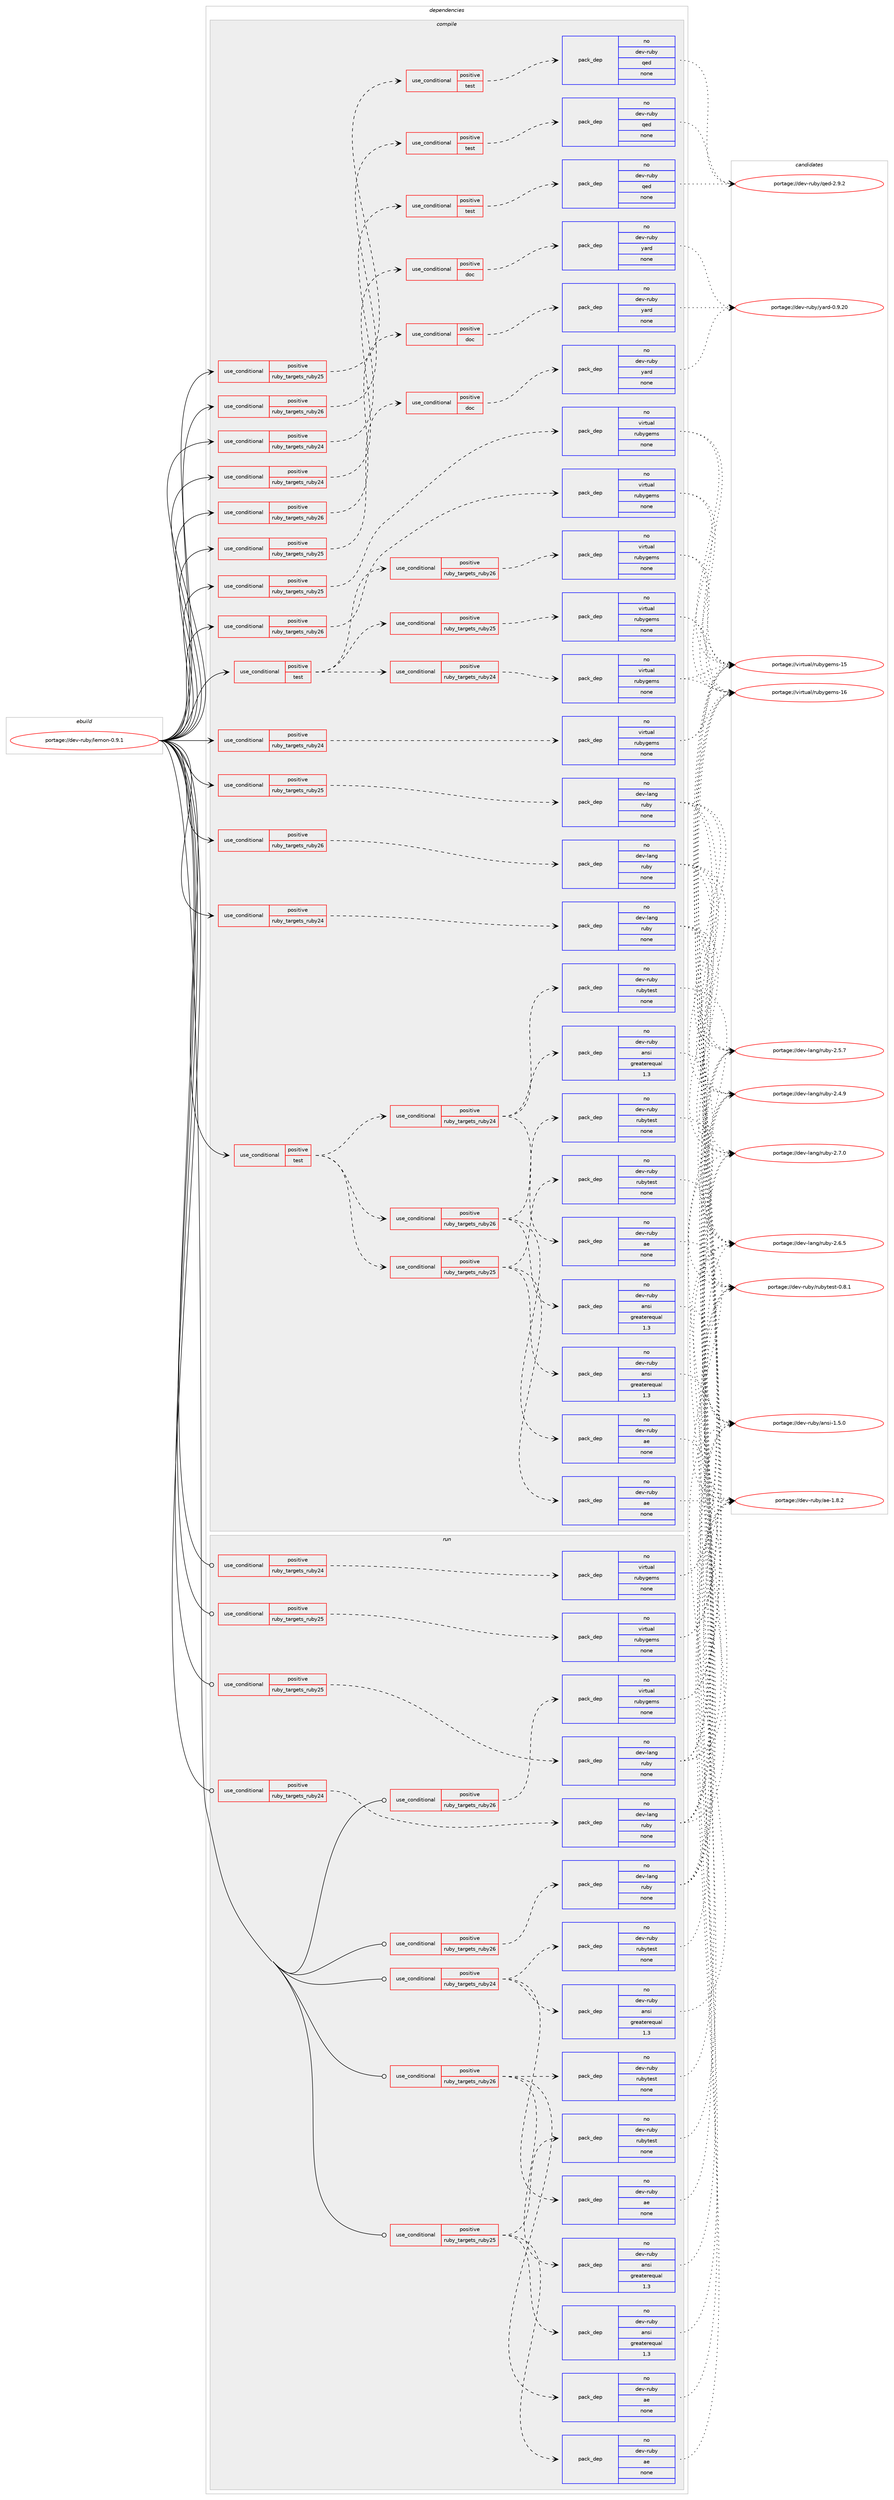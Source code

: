 digraph prolog {

# *************
# Graph options
# *************

newrank=true;
concentrate=true;
compound=true;
graph [rankdir=LR,fontname=Helvetica,fontsize=10,ranksep=1.5];#, ranksep=2.5, nodesep=0.2];
edge  [arrowhead=vee];
node  [fontname=Helvetica,fontsize=10];

# **********
# The ebuild
# **********

subgraph cluster_leftcol {
color=gray;
rank=same;
label=<<i>ebuild</i>>;
id [label="portage://dev-ruby/lemon-0.9.1", color=red, width=4, href="../dev-ruby/lemon-0.9.1.svg"];
}

# ****************
# The dependencies
# ****************

subgraph cluster_midcol {
color=gray;
label=<<i>dependencies</i>>;
subgraph cluster_compile {
fillcolor="#eeeeee";
style=filled;
label=<<i>compile</i>>;
subgraph cond83837 {
dependency349237 [label=<<TABLE BORDER="0" CELLBORDER="1" CELLSPACING="0" CELLPADDING="4"><TR><TD ROWSPAN="3" CELLPADDING="10">use_conditional</TD></TR><TR><TD>positive</TD></TR><TR><TD>ruby_targets_ruby24</TD></TR></TABLE>>, shape=none, color=red];
subgraph cond83838 {
dependency349238 [label=<<TABLE BORDER="0" CELLBORDER="1" CELLSPACING="0" CELLPADDING="4"><TR><TD ROWSPAN="3" CELLPADDING="10">use_conditional</TD></TR><TR><TD>positive</TD></TR><TR><TD>doc</TD></TR></TABLE>>, shape=none, color=red];
subgraph pack260605 {
dependency349239 [label=<<TABLE BORDER="0" CELLBORDER="1" CELLSPACING="0" CELLPADDING="4" WIDTH="220"><TR><TD ROWSPAN="6" CELLPADDING="30">pack_dep</TD></TR><TR><TD WIDTH="110">no</TD></TR><TR><TD>dev-ruby</TD></TR><TR><TD>yard</TD></TR><TR><TD>none</TD></TR><TR><TD></TD></TR></TABLE>>, shape=none, color=blue];
}
dependency349238:e -> dependency349239:w [weight=20,style="dashed",arrowhead="vee"];
}
dependency349237:e -> dependency349238:w [weight=20,style="dashed",arrowhead="vee"];
}
id:e -> dependency349237:w [weight=20,style="solid",arrowhead="vee"];
subgraph cond83839 {
dependency349240 [label=<<TABLE BORDER="0" CELLBORDER="1" CELLSPACING="0" CELLPADDING="4"><TR><TD ROWSPAN="3" CELLPADDING="10">use_conditional</TD></TR><TR><TD>positive</TD></TR><TR><TD>ruby_targets_ruby24</TD></TR></TABLE>>, shape=none, color=red];
subgraph cond83840 {
dependency349241 [label=<<TABLE BORDER="0" CELLBORDER="1" CELLSPACING="0" CELLPADDING="4"><TR><TD ROWSPAN="3" CELLPADDING="10">use_conditional</TD></TR><TR><TD>positive</TD></TR><TR><TD>test</TD></TR></TABLE>>, shape=none, color=red];
subgraph pack260606 {
dependency349242 [label=<<TABLE BORDER="0" CELLBORDER="1" CELLSPACING="0" CELLPADDING="4" WIDTH="220"><TR><TD ROWSPAN="6" CELLPADDING="30">pack_dep</TD></TR><TR><TD WIDTH="110">no</TD></TR><TR><TD>dev-ruby</TD></TR><TR><TD>qed</TD></TR><TR><TD>none</TD></TR><TR><TD></TD></TR></TABLE>>, shape=none, color=blue];
}
dependency349241:e -> dependency349242:w [weight=20,style="dashed",arrowhead="vee"];
}
dependency349240:e -> dependency349241:w [weight=20,style="dashed",arrowhead="vee"];
}
id:e -> dependency349240:w [weight=20,style="solid",arrowhead="vee"];
subgraph cond83841 {
dependency349243 [label=<<TABLE BORDER="0" CELLBORDER="1" CELLSPACING="0" CELLPADDING="4"><TR><TD ROWSPAN="3" CELLPADDING="10">use_conditional</TD></TR><TR><TD>positive</TD></TR><TR><TD>ruby_targets_ruby24</TD></TR></TABLE>>, shape=none, color=red];
subgraph pack260607 {
dependency349244 [label=<<TABLE BORDER="0" CELLBORDER="1" CELLSPACING="0" CELLPADDING="4" WIDTH="220"><TR><TD ROWSPAN="6" CELLPADDING="30">pack_dep</TD></TR><TR><TD WIDTH="110">no</TD></TR><TR><TD>dev-lang</TD></TR><TR><TD>ruby</TD></TR><TR><TD>none</TD></TR><TR><TD></TD></TR></TABLE>>, shape=none, color=blue];
}
dependency349243:e -> dependency349244:w [weight=20,style="dashed",arrowhead="vee"];
}
id:e -> dependency349243:w [weight=20,style="solid",arrowhead="vee"];
subgraph cond83842 {
dependency349245 [label=<<TABLE BORDER="0" CELLBORDER="1" CELLSPACING="0" CELLPADDING="4"><TR><TD ROWSPAN="3" CELLPADDING="10">use_conditional</TD></TR><TR><TD>positive</TD></TR><TR><TD>ruby_targets_ruby24</TD></TR></TABLE>>, shape=none, color=red];
subgraph pack260608 {
dependency349246 [label=<<TABLE BORDER="0" CELLBORDER="1" CELLSPACING="0" CELLPADDING="4" WIDTH="220"><TR><TD ROWSPAN="6" CELLPADDING="30">pack_dep</TD></TR><TR><TD WIDTH="110">no</TD></TR><TR><TD>virtual</TD></TR><TR><TD>rubygems</TD></TR><TR><TD>none</TD></TR><TR><TD></TD></TR></TABLE>>, shape=none, color=blue];
}
dependency349245:e -> dependency349246:w [weight=20,style="dashed",arrowhead="vee"];
}
id:e -> dependency349245:w [weight=20,style="solid",arrowhead="vee"];
subgraph cond83843 {
dependency349247 [label=<<TABLE BORDER="0" CELLBORDER="1" CELLSPACING="0" CELLPADDING="4"><TR><TD ROWSPAN="3" CELLPADDING="10">use_conditional</TD></TR><TR><TD>positive</TD></TR><TR><TD>ruby_targets_ruby25</TD></TR></TABLE>>, shape=none, color=red];
subgraph cond83844 {
dependency349248 [label=<<TABLE BORDER="0" CELLBORDER="1" CELLSPACING="0" CELLPADDING="4"><TR><TD ROWSPAN="3" CELLPADDING="10">use_conditional</TD></TR><TR><TD>positive</TD></TR><TR><TD>doc</TD></TR></TABLE>>, shape=none, color=red];
subgraph pack260609 {
dependency349249 [label=<<TABLE BORDER="0" CELLBORDER="1" CELLSPACING="0" CELLPADDING="4" WIDTH="220"><TR><TD ROWSPAN="6" CELLPADDING="30">pack_dep</TD></TR><TR><TD WIDTH="110">no</TD></TR><TR><TD>dev-ruby</TD></TR><TR><TD>yard</TD></TR><TR><TD>none</TD></TR><TR><TD></TD></TR></TABLE>>, shape=none, color=blue];
}
dependency349248:e -> dependency349249:w [weight=20,style="dashed",arrowhead="vee"];
}
dependency349247:e -> dependency349248:w [weight=20,style="dashed",arrowhead="vee"];
}
id:e -> dependency349247:w [weight=20,style="solid",arrowhead="vee"];
subgraph cond83845 {
dependency349250 [label=<<TABLE BORDER="0" CELLBORDER="1" CELLSPACING="0" CELLPADDING="4"><TR><TD ROWSPAN="3" CELLPADDING="10">use_conditional</TD></TR><TR><TD>positive</TD></TR><TR><TD>ruby_targets_ruby25</TD></TR></TABLE>>, shape=none, color=red];
subgraph cond83846 {
dependency349251 [label=<<TABLE BORDER="0" CELLBORDER="1" CELLSPACING="0" CELLPADDING="4"><TR><TD ROWSPAN="3" CELLPADDING="10">use_conditional</TD></TR><TR><TD>positive</TD></TR><TR><TD>test</TD></TR></TABLE>>, shape=none, color=red];
subgraph pack260610 {
dependency349252 [label=<<TABLE BORDER="0" CELLBORDER="1" CELLSPACING="0" CELLPADDING="4" WIDTH="220"><TR><TD ROWSPAN="6" CELLPADDING="30">pack_dep</TD></TR><TR><TD WIDTH="110">no</TD></TR><TR><TD>dev-ruby</TD></TR><TR><TD>qed</TD></TR><TR><TD>none</TD></TR><TR><TD></TD></TR></TABLE>>, shape=none, color=blue];
}
dependency349251:e -> dependency349252:w [weight=20,style="dashed",arrowhead="vee"];
}
dependency349250:e -> dependency349251:w [weight=20,style="dashed",arrowhead="vee"];
}
id:e -> dependency349250:w [weight=20,style="solid",arrowhead="vee"];
subgraph cond83847 {
dependency349253 [label=<<TABLE BORDER="0" CELLBORDER="1" CELLSPACING="0" CELLPADDING="4"><TR><TD ROWSPAN="3" CELLPADDING="10">use_conditional</TD></TR><TR><TD>positive</TD></TR><TR><TD>ruby_targets_ruby25</TD></TR></TABLE>>, shape=none, color=red];
subgraph pack260611 {
dependency349254 [label=<<TABLE BORDER="0" CELLBORDER="1" CELLSPACING="0" CELLPADDING="4" WIDTH="220"><TR><TD ROWSPAN="6" CELLPADDING="30">pack_dep</TD></TR><TR><TD WIDTH="110">no</TD></TR><TR><TD>dev-lang</TD></TR><TR><TD>ruby</TD></TR><TR><TD>none</TD></TR><TR><TD></TD></TR></TABLE>>, shape=none, color=blue];
}
dependency349253:e -> dependency349254:w [weight=20,style="dashed",arrowhead="vee"];
}
id:e -> dependency349253:w [weight=20,style="solid",arrowhead="vee"];
subgraph cond83848 {
dependency349255 [label=<<TABLE BORDER="0" CELLBORDER="1" CELLSPACING="0" CELLPADDING="4"><TR><TD ROWSPAN="3" CELLPADDING="10">use_conditional</TD></TR><TR><TD>positive</TD></TR><TR><TD>ruby_targets_ruby25</TD></TR></TABLE>>, shape=none, color=red];
subgraph pack260612 {
dependency349256 [label=<<TABLE BORDER="0" CELLBORDER="1" CELLSPACING="0" CELLPADDING="4" WIDTH="220"><TR><TD ROWSPAN="6" CELLPADDING="30">pack_dep</TD></TR><TR><TD WIDTH="110">no</TD></TR><TR><TD>virtual</TD></TR><TR><TD>rubygems</TD></TR><TR><TD>none</TD></TR><TR><TD></TD></TR></TABLE>>, shape=none, color=blue];
}
dependency349255:e -> dependency349256:w [weight=20,style="dashed",arrowhead="vee"];
}
id:e -> dependency349255:w [weight=20,style="solid",arrowhead="vee"];
subgraph cond83849 {
dependency349257 [label=<<TABLE BORDER="0" CELLBORDER="1" CELLSPACING="0" CELLPADDING="4"><TR><TD ROWSPAN="3" CELLPADDING="10">use_conditional</TD></TR><TR><TD>positive</TD></TR><TR><TD>ruby_targets_ruby26</TD></TR></TABLE>>, shape=none, color=red];
subgraph cond83850 {
dependency349258 [label=<<TABLE BORDER="0" CELLBORDER="1" CELLSPACING="0" CELLPADDING="4"><TR><TD ROWSPAN="3" CELLPADDING="10">use_conditional</TD></TR><TR><TD>positive</TD></TR><TR><TD>doc</TD></TR></TABLE>>, shape=none, color=red];
subgraph pack260613 {
dependency349259 [label=<<TABLE BORDER="0" CELLBORDER="1" CELLSPACING="0" CELLPADDING="4" WIDTH="220"><TR><TD ROWSPAN="6" CELLPADDING="30">pack_dep</TD></TR><TR><TD WIDTH="110">no</TD></TR><TR><TD>dev-ruby</TD></TR><TR><TD>yard</TD></TR><TR><TD>none</TD></TR><TR><TD></TD></TR></TABLE>>, shape=none, color=blue];
}
dependency349258:e -> dependency349259:w [weight=20,style="dashed",arrowhead="vee"];
}
dependency349257:e -> dependency349258:w [weight=20,style="dashed",arrowhead="vee"];
}
id:e -> dependency349257:w [weight=20,style="solid",arrowhead="vee"];
subgraph cond83851 {
dependency349260 [label=<<TABLE BORDER="0" CELLBORDER="1" CELLSPACING="0" CELLPADDING="4"><TR><TD ROWSPAN="3" CELLPADDING="10">use_conditional</TD></TR><TR><TD>positive</TD></TR><TR><TD>ruby_targets_ruby26</TD></TR></TABLE>>, shape=none, color=red];
subgraph cond83852 {
dependency349261 [label=<<TABLE BORDER="0" CELLBORDER="1" CELLSPACING="0" CELLPADDING="4"><TR><TD ROWSPAN="3" CELLPADDING="10">use_conditional</TD></TR><TR><TD>positive</TD></TR><TR><TD>test</TD></TR></TABLE>>, shape=none, color=red];
subgraph pack260614 {
dependency349262 [label=<<TABLE BORDER="0" CELLBORDER="1" CELLSPACING="0" CELLPADDING="4" WIDTH="220"><TR><TD ROWSPAN="6" CELLPADDING="30">pack_dep</TD></TR><TR><TD WIDTH="110">no</TD></TR><TR><TD>dev-ruby</TD></TR><TR><TD>qed</TD></TR><TR><TD>none</TD></TR><TR><TD></TD></TR></TABLE>>, shape=none, color=blue];
}
dependency349261:e -> dependency349262:w [weight=20,style="dashed",arrowhead="vee"];
}
dependency349260:e -> dependency349261:w [weight=20,style="dashed",arrowhead="vee"];
}
id:e -> dependency349260:w [weight=20,style="solid",arrowhead="vee"];
subgraph cond83853 {
dependency349263 [label=<<TABLE BORDER="0" CELLBORDER="1" CELLSPACING="0" CELLPADDING="4"><TR><TD ROWSPAN="3" CELLPADDING="10">use_conditional</TD></TR><TR><TD>positive</TD></TR><TR><TD>ruby_targets_ruby26</TD></TR></TABLE>>, shape=none, color=red];
subgraph pack260615 {
dependency349264 [label=<<TABLE BORDER="0" CELLBORDER="1" CELLSPACING="0" CELLPADDING="4" WIDTH="220"><TR><TD ROWSPAN="6" CELLPADDING="30">pack_dep</TD></TR><TR><TD WIDTH="110">no</TD></TR><TR><TD>dev-lang</TD></TR><TR><TD>ruby</TD></TR><TR><TD>none</TD></TR><TR><TD></TD></TR></TABLE>>, shape=none, color=blue];
}
dependency349263:e -> dependency349264:w [weight=20,style="dashed",arrowhead="vee"];
}
id:e -> dependency349263:w [weight=20,style="solid",arrowhead="vee"];
subgraph cond83854 {
dependency349265 [label=<<TABLE BORDER="0" CELLBORDER="1" CELLSPACING="0" CELLPADDING="4"><TR><TD ROWSPAN="3" CELLPADDING="10">use_conditional</TD></TR><TR><TD>positive</TD></TR><TR><TD>ruby_targets_ruby26</TD></TR></TABLE>>, shape=none, color=red];
subgraph pack260616 {
dependency349266 [label=<<TABLE BORDER="0" CELLBORDER="1" CELLSPACING="0" CELLPADDING="4" WIDTH="220"><TR><TD ROWSPAN="6" CELLPADDING="30">pack_dep</TD></TR><TR><TD WIDTH="110">no</TD></TR><TR><TD>virtual</TD></TR><TR><TD>rubygems</TD></TR><TR><TD>none</TD></TR><TR><TD></TD></TR></TABLE>>, shape=none, color=blue];
}
dependency349265:e -> dependency349266:w [weight=20,style="dashed",arrowhead="vee"];
}
id:e -> dependency349265:w [weight=20,style="solid",arrowhead="vee"];
subgraph cond83855 {
dependency349267 [label=<<TABLE BORDER="0" CELLBORDER="1" CELLSPACING="0" CELLPADDING="4"><TR><TD ROWSPAN="3" CELLPADDING="10">use_conditional</TD></TR><TR><TD>positive</TD></TR><TR><TD>test</TD></TR></TABLE>>, shape=none, color=red];
subgraph cond83856 {
dependency349268 [label=<<TABLE BORDER="0" CELLBORDER="1" CELLSPACING="0" CELLPADDING="4"><TR><TD ROWSPAN="3" CELLPADDING="10">use_conditional</TD></TR><TR><TD>positive</TD></TR><TR><TD>ruby_targets_ruby24</TD></TR></TABLE>>, shape=none, color=red];
subgraph pack260617 {
dependency349269 [label=<<TABLE BORDER="0" CELLBORDER="1" CELLSPACING="0" CELLPADDING="4" WIDTH="220"><TR><TD ROWSPAN="6" CELLPADDING="30">pack_dep</TD></TR><TR><TD WIDTH="110">no</TD></TR><TR><TD>dev-ruby</TD></TR><TR><TD>ae</TD></TR><TR><TD>none</TD></TR><TR><TD></TD></TR></TABLE>>, shape=none, color=blue];
}
dependency349268:e -> dependency349269:w [weight=20,style="dashed",arrowhead="vee"];
subgraph pack260618 {
dependency349270 [label=<<TABLE BORDER="0" CELLBORDER="1" CELLSPACING="0" CELLPADDING="4" WIDTH="220"><TR><TD ROWSPAN="6" CELLPADDING="30">pack_dep</TD></TR><TR><TD WIDTH="110">no</TD></TR><TR><TD>dev-ruby</TD></TR><TR><TD>ansi</TD></TR><TR><TD>greaterequal</TD></TR><TR><TD>1.3</TD></TR></TABLE>>, shape=none, color=blue];
}
dependency349268:e -> dependency349270:w [weight=20,style="dashed",arrowhead="vee"];
subgraph pack260619 {
dependency349271 [label=<<TABLE BORDER="0" CELLBORDER="1" CELLSPACING="0" CELLPADDING="4" WIDTH="220"><TR><TD ROWSPAN="6" CELLPADDING="30">pack_dep</TD></TR><TR><TD WIDTH="110">no</TD></TR><TR><TD>dev-ruby</TD></TR><TR><TD>rubytest</TD></TR><TR><TD>none</TD></TR><TR><TD></TD></TR></TABLE>>, shape=none, color=blue];
}
dependency349268:e -> dependency349271:w [weight=20,style="dashed",arrowhead="vee"];
}
dependency349267:e -> dependency349268:w [weight=20,style="dashed",arrowhead="vee"];
subgraph cond83857 {
dependency349272 [label=<<TABLE BORDER="0" CELLBORDER="1" CELLSPACING="0" CELLPADDING="4"><TR><TD ROWSPAN="3" CELLPADDING="10">use_conditional</TD></TR><TR><TD>positive</TD></TR><TR><TD>ruby_targets_ruby25</TD></TR></TABLE>>, shape=none, color=red];
subgraph pack260620 {
dependency349273 [label=<<TABLE BORDER="0" CELLBORDER="1" CELLSPACING="0" CELLPADDING="4" WIDTH="220"><TR><TD ROWSPAN="6" CELLPADDING="30">pack_dep</TD></TR><TR><TD WIDTH="110">no</TD></TR><TR><TD>dev-ruby</TD></TR><TR><TD>ae</TD></TR><TR><TD>none</TD></TR><TR><TD></TD></TR></TABLE>>, shape=none, color=blue];
}
dependency349272:e -> dependency349273:w [weight=20,style="dashed",arrowhead="vee"];
subgraph pack260621 {
dependency349274 [label=<<TABLE BORDER="0" CELLBORDER="1" CELLSPACING="0" CELLPADDING="4" WIDTH="220"><TR><TD ROWSPAN="6" CELLPADDING="30">pack_dep</TD></TR><TR><TD WIDTH="110">no</TD></TR><TR><TD>dev-ruby</TD></TR><TR><TD>ansi</TD></TR><TR><TD>greaterequal</TD></TR><TR><TD>1.3</TD></TR></TABLE>>, shape=none, color=blue];
}
dependency349272:e -> dependency349274:w [weight=20,style="dashed",arrowhead="vee"];
subgraph pack260622 {
dependency349275 [label=<<TABLE BORDER="0" CELLBORDER="1" CELLSPACING="0" CELLPADDING="4" WIDTH="220"><TR><TD ROWSPAN="6" CELLPADDING="30">pack_dep</TD></TR><TR><TD WIDTH="110">no</TD></TR><TR><TD>dev-ruby</TD></TR><TR><TD>rubytest</TD></TR><TR><TD>none</TD></TR><TR><TD></TD></TR></TABLE>>, shape=none, color=blue];
}
dependency349272:e -> dependency349275:w [weight=20,style="dashed",arrowhead="vee"];
}
dependency349267:e -> dependency349272:w [weight=20,style="dashed",arrowhead="vee"];
subgraph cond83858 {
dependency349276 [label=<<TABLE BORDER="0" CELLBORDER="1" CELLSPACING="0" CELLPADDING="4"><TR><TD ROWSPAN="3" CELLPADDING="10">use_conditional</TD></TR><TR><TD>positive</TD></TR><TR><TD>ruby_targets_ruby26</TD></TR></TABLE>>, shape=none, color=red];
subgraph pack260623 {
dependency349277 [label=<<TABLE BORDER="0" CELLBORDER="1" CELLSPACING="0" CELLPADDING="4" WIDTH="220"><TR><TD ROWSPAN="6" CELLPADDING="30">pack_dep</TD></TR><TR><TD WIDTH="110">no</TD></TR><TR><TD>dev-ruby</TD></TR><TR><TD>ae</TD></TR><TR><TD>none</TD></TR><TR><TD></TD></TR></TABLE>>, shape=none, color=blue];
}
dependency349276:e -> dependency349277:w [weight=20,style="dashed",arrowhead="vee"];
subgraph pack260624 {
dependency349278 [label=<<TABLE BORDER="0" CELLBORDER="1" CELLSPACING="0" CELLPADDING="4" WIDTH="220"><TR><TD ROWSPAN="6" CELLPADDING="30">pack_dep</TD></TR><TR><TD WIDTH="110">no</TD></TR><TR><TD>dev-ruby</TD></TR><TR><TD>ansi</TD></TR><TR><TD>greaterequal</TD></TR><TR><TD>1.3</TD></TR></TABLE>>, shape=none, color=blue];
}
dependency349276:e -> dependency349278:w [weight=20,style="dashed",arrowhead="vee"];
subgraph pack260625 {
dependency349279 [label=<<TABLE BORDER="0" CELLBORDER="1" CELLSPACING="0" CELLPADDING="4" WIDTH="220"><TR><TD ROWSPAN="6" CELLPADDING="30">pack_dep</TD></TR><TR><TD WIDTH="110">no</TD></TR><TR><TD>dev-ruby</TD></TR><TR><TD>rubytest</TD></TR><TR><TD>none</TD></TR><TR><TD></TD></TR></TABLE>>, shape=none, color=blue];
}
dependency349276:e -> dependency349279:w [weight=20,style="dashed",arrowhead="vee"];
}
dependency349267:e -> dependency349276:w [weight=20,style="dashed",arrowhead="vee"];
}
id:e -> dependency349267:w [weight=20,style="solid",arrowhead="vee"];
subgraph cond83859 {
dependency349280 [label=<<TABLE BORDER="0" CELLBORDER="1" CELLSPACING="0" CELLPADDING="4"><TR><TD ROWSPAN="3" CELLPADDING="10">use_conditional</TD></TR><TR><TD>positive</TD></TR><TR><TD>test</TD></TR></TABLE>>, shape=none, color=red];
subgraph cond83860 {
dependency349281 [label=<<TABLE BORDER="0" CELLBORDER="1" CELLSPACING="0" CELLPADDING="4"><TR><TD ROWSPAN="3" CELLPADDING="10">use_conditional</TD></TR><TR><TD>positive</TD></TR><TR><TD>ruby_targets_ruby24</TD></TR></TABLE>>, shape=none, color=red];
subgraph pack260626 {
dependency349282 [label=<<TABLE BORDER="0" CELLBORDER="1" CELLSPACING="0" CELLPADDING="4" WIDTH="220"><TR><TD ROWSPAN="6" CELLPADDING="30">pack_dep</TD></TR><TR><TD WIDTH="110">no</TD></TR><TR><TD>virtual</TD></TR><TR><TD>rubygems</TD></TR><TR><TD>none</TD></TR><TR><TD></TD></TR></TABLE>>, shape=none, color=blue];
}
dependency349281:e -> dependency349282:w [weight=20,style="dashed",arrowhead="vee"];
}
dependency349280:e -> dependency349281:w [weight=20,style="dashed",arrowhead="vee"];
subgraph cond83861 {
dependency349283 [label=<<TABLE BORDER="0" CELLBORDER="1" CELLSPACING="0" CELLPADDING="4"><TR><TD ROWSPAN="3" CELLPADDING="10">use_conditional</TD></TR><TR><TD>positive</TD></TR><TR><TD>ruby_targets_ruby25</TD></TR></TABLE>>, shape=none, color=red];
subgraph pack260627 {
dependency349284 [label=<<TABLE BORDER="0" CELLBORDER="1" CELLSPACING="0" CELLPADDING="4" WIDTH="220"><TR><TD ROWSPAN="6" CELLPADDING="30">pack_dep</TD></TR><TR><TD WIDTH="110">no</TD></TR><TR><TD>virtual</TD></TR><TR><TD>rubygems</TD></TR><TR><TD>none</TD></TR><TR><TD></TD></TR></TABLE>>, shape=none, color=blue];
}
dependency349283:e -> dependency349284:w [weight=20,style="dashed",arrowhead="vee"];
}
dependency349280:e -> dependency349283:w [weight=20,style="dashed",arrowhead="vee"];
subgraph cond83862 {
dependency349285 [label=<<TABLE BORDER="0" CELLBORDER="1" CELLSPACING="0" CELLPADDING="4"><TR><TD ROWSPAN="3" CELLPADDING="10">use_conditional</TD></TR><TR><TD>positive</TD></TR><TR><TD>ruby_targets_ruby26</TD></TR></TABLE>>, shape=none, color=red];
subgraph pack260628 {
dependency349286 [label=<<TABLE BORDER="0" CELLBORDER="1" CELLSPACING="0" CELLPADDING="4" WIDTH="220"><TR><TD ROWSPAN="6" CELLPADDING="30">pack_dep</TD></TR><TR><TD WIDTH="110">no</TD></TR><TR><TD>virtual</TD></TR><TR><TD>rubygems</TD></TR><TR><TD>none</TD></TR><TR><TD></TD></TR></TABLE>>, shape=none, color=blue];
}
dependency349285:e -> dependency349286:w [weight=20,style="dashed",arrowhead="vee"];
}
dependency349280:e -> dependency349285:w [weight=20,style="dashed",arrowhead="vee"];
}
id:e -> dependency349280:w [weight=20,style="solid",arrowhead="vee"];
}
subgraph cluster_compileandrun {
fillcolor="#eeeeee";
style=filled;
label=<<i>compile and run</i>>;
}
subgraph cluster_run {
fillcolor="#eeeeee";
style=filled;
label=<<i>run</i>>;
subgraph cond83863 {
dependency349287 [label=<<TABLE BORDER="0" CELLBORDER="1" CELLSPACING="0" CELLPADDING="4"><TR><TD ROWSPAN="3" CELLPADDING="10">use_conditional</TD></TR><TR><TD>positive</TD></TR><TR><TD>ruby_targets_ruby24</TD></TR></TABLE>>, shape=none, color=red];
subgraph pack260629 {
dependency349288 [label=<<TABLE BORDER="0" CELLBORDER="1" CELLSPACING="0" CELLPADDING="4" WIDTH="220"><TR><TD ROWSPAN="6" CELLPADDING="30">pack_dep</TD></TR><TR><TD WIDTH="110">no</TD></TR><TR><TD>dev-lang</TD></TR><TR><TD>ruby</TD></TR><TR><TD>none</TD></TR><TR><TD></TD></TR></TABLE>>, shape=none, color=blue];
}
dependency349287:e -> dependency349288:w [weight=20,style="dashed",arrowhead="vee"];
}
id:e -> dependency349287:w [weight=20,style="solid",arrowhead="odot"];
subgraph cond83864 {
dependency349289 [label=<<TABLE BORDER="0" CELLBORDER="1" CELLSPACING="0" CELLPADDING="4"><TR><TD ROWSPAN="3" CELLPADDING="10">use_conditional</TD></TR><TR><TD>positive</TD></TR><TR><TD>ruby_targets_ruby24</TD></TR></TABLE>>, shape=none, color=red];
subgraph pack260630 {
dependency349290 [label=<<TABLE BORDER="0" CELLBORDER="1" CELLSPACING="0" CELLPADDING="4" WIDTH="220"><TR><TD ROWSPAN="6" CELLPADDING="30">pack_dep</TD></TR><TR><TD WIDTH="110">no</TD></TR><TR><TD>dev-ruby</TD></TR><TR><TD>ae</TD></TR><TR><TD>none</TD></TR><TR><TD></TD></TR></TABLE>>, shape=none, color=blue];
}
dependency349289:e -> dependency349290:w [weight=20,style="dashed",arrowhead="vee"];
subgraph pack260631 {
dependency349291 [label=<<TABLE BORDER="0" CELLBORDER="1" CELLSPACING="0" CELLPADDING="4" WIDTH="220"><TR><TD ROWSPAN="6" CELLPADDING="30">pack_dep</TD></TR><TR><TD WIDTH="110">no</TD></TR><TR><TD>dev-ruby</TD></TR><TR><TD>ansi</TD></TR><TR><TD>greaterequal</TD></TR><TR><TD>1.3</TD></TR></TABLE>>, shape=none, color=blue];
}
dependency349289:e -> dependency349291:w [weight=20,style="dashed",arrowhead="vee"];
subgraph pack260632 {
dependency349292 [label=<<TABLE BORDER="0" CELLBORDER="1" CELLSPACING="0" CELLPADDING="4" WIDTH="220"><TR><TD ROWSPAN="6" CELLPADDING="30">pack_dep</TD></TR><TR><TD WIDTH="110">no</TD></TR><TR><TD>dev-ruby</TD></TR><TR><TD>rubytest</TD></TR><TR><TD>none</TD></TR><TR><TD></TD></TR></TABLE>>, shape=none, color=blue];
}
dependency349289:e -> dependency349292:w [weight=20,style="dashed",arrowhead="vee"];
}
id:e -> dependency349289:w [weight=20,style="solid",arrowhead="odot"];
subgraph cond83865 {
dependency349293 [label=<<TABLE BORDER="0" CELLBORDER="1" CELLSPACING="0" CELLPADDING="4"><TR><TD ROWSPAN="3" CELLPADDING="10">use_conditional</TD></TR><TR><TD>positive</TD></TR><TR><TD>ruby_targets_ruby24</TD></TR></TABLE>>, shape=none, color=red];
subgraph pack260633 {
dependency349294 [label=<<TABLE BORDER="0" CELLBORDER="1" CELLSPACING="0" CELLPADDING="4" WIDTH="220"><TR><TD ROWSPAN="6" CELLPADDING="30">pack_dep</TD></TR><TR><TD WIDTH="110">no</TD></TR><TR><TD>virtual</TD></TR><TR><TD>rubygems</TD></TR><TR><TD>none</TD></TR><TR><TD></TD></TR></TABLE>>, shape=none, color=blue];
}
dependency349293:e -> dependency349294:w [weight=20,style="dashed",arrowhead="vee"];
}
id:e -> dependency349293:w [weight=20,style="solid",arrowhead="odot"];
subgraph cond83866 {
dependency349295 [label=<<TABLE BORDER="0" CELLBORDER="1" CELLSPACING="0" CELLPADDING="4"><TR><TD ROWSPAN="3" CELLPADDING="10">use_conditional</TD></TR><TR><TD>positive</TD></TR><TR><TD>ruby_targets_ruby25</TD></TR></TABLE>>, shape=none, color=red];
subgraph pack260634 {
dependency349296 [label=<<TABLE BORDER="0" CELLBORDER="1" CELLSPACING="0" CELLPADDING="4" WIDTH="220"><TR><TD ROWSPAN="6" CELLPADDING="30">pack_dep</TD></TR><TR><TD WIDTH="110">no</TD></TR><TR><TD>dev-lang</TD></TR><TR><TD>ruby</TD></TR><TR><TD>none</TD></TR><TR><TD></TD></TR></TABLE>>, shape=none, color=blue];
}
dependency349295:e -> dependency349296:w [weight=20,style="dashed",arrowhead="vee"];
}
id:e -> dependency349295:w [weight=20,style="solid",arrowhead="odot"];
subgraph cond83867 {
dependency349297 [label=<<TABLE BORDER="0" CELLBORDER="1" CELLSPACING="0" CELLPADDING="4"><TR><TD ROWSPAN="3" CELLPADDING="10">use_conditional</TD></TR><TR><TD>positive</TD></TR><TR><TD>ruby_targets_ruby25</TD></TR></TABLE>>, shape=none, color=red];
subgraph pack260635 {
dependency349298 [label=<<TABLE BORDER="0" CELLBORDER="1" CELLSPACING="0" CELLPADDING="4" WIDTH="220"><TR><TD ROWSPAN="6" CELLPADDING="30">pack_dep</TD></TR><TR><TD WIDTH="110">no</TD></TR><TR><TD>dev-ruby</TD></TR><TR><TD>ae</TD></TR><TR><TD>none</TD></TR><TR><TD></TD></TR></TABLE>>, shape=none, color=blue];
}
dependency349297:e -> dependency349298:w [weight=20,style="dashed",arrowhead="vee"];
subgraph pack260636 {
dependency349299 [label=<<TABLE BORDER="0" CELLBORDER="1" CELLSPACING="0" CELLPADDING="4" WIDTH="220"><TR><TD ROWSPAN="6" CELLPADDING="30">pack_dep</TD></TR><TR><TD WIDTH="110">no</TD></TR><TR><TD>dev-ruby</TD></TR><TR><TD>ansi</TD></TR><TR><TD>greaterequal</TD></TR><TR><TD>1.3</TD></TR></TABLE>>, shape=none, color=blue];
}
dependency349297:e -> dependency349299:w [weight=20,style="dashed",arrowhead="vee"];
subgraph pack260637 {
dependency349300 [label=<<TABLE BORDER="0" CELLBORDER="1" CELLSPACING="0" CELLPADDING="4" WIDTH="220"><TR><TD ROWSPAN="6" CELLPADDING="30">pack_dep</TD></TR><TR><TD WIDTH="110">no</TD></TR><TR><TD>dev-ruby</TD></TR><TR><TD>rubytest</TD></TR><TR><TD>none</TD></TR><TR><TD></TD></TR></TABLE>>, shape=none, color=blue];
}
dependency349297:e -> dependency349300:w [weight=20,style="dashed",arrowhead="vee"];
}
id:e -> dependency349297:w [weight=20,style="solid",arrowhead="odot"];
subgraph cond83868 {
dependency349301 [label=<<TABLE BORDER="0" CELLBORDER="1" CELLSPACING="0" CELLPADDING="4"><TR><TD ROWSPAN="3" CELLPADDING="10">use_conditional</TD></TR><TR><TD>positive</TD></TR><TR><TD>ruby_targets_ruby25</TD></TR></TABLE>>, shape=none, color=red];
subgraph pack260638 {
dependency349302 [label=<<TABLE BORDER="0" CELLBORDER="1" CELLSPACING="0" CELLPADDING="4" WIDTH="220"><TR><TD ROWSPAN="6" CELLPADDING="30">pack_dep</TD></TR><TR><TD WIDTH="110">no</TD></TR><TR><TD>virtual</TD></TR><TR><TD>rubygems</TD></TR><TR><TD>none</TD></TR><TR><TD></TD></TR></TABLE>>, shape=none, color=blue];
}
dependency349301:e -> dependency349302:w [weight=20,style="dashed",arrowhead="vee"];
}
id:e -> dependency349301:w [weight=20,style="solid",arrowhead="odot"];
subgraph cond83869 {
dependency349303 [label=<<TABLE BORDER="0" CELLBORDER="1" CELLSPACING="0" CELLPADDING="4"><TR><TD ROWSPAN="3" CELLPADDING="10">use_conditional</TD></TR><TR><TD>positive</TD></TR><TR><TD>ruby_targets_ruby26</TD></TR></TABLE>>, shape=none, color=red];
subgraph pack260639 {
dependency349304 [label=<<TABLE BORDER="0" CELLBORDER="1" CELLSPACING="0" CELLPADDING="4" WIDTH="220"><TR><TD ROWSPAN="6" CELLPADDING="30">pack_dep</TD></TR><TR><TD WIDTH="110">no</TD></TR><TR><TD>dev-lang</TD></TR><TR><TD>ruby</TD></TR><TR><TD>none</TD></TR><TR><TD></TD></TR></TABLE>>, shape=none, color=blue];
}
dependency349303:e -> dependency349304:w [weight=20,style="dashed",arrowhead="vee"];
}
id:e -> dependency349303:w [weight=20,style="solid",arrowhead="odot"];
subgraph cond83870 {
dependency349305 [label=<<TABLE BORDER="0" CELLBORDER="1" CELLSPACING="0" CELLPADDING="4"><TR><TD ROWSPAN="3" CELLPADDING="10">use_conditional</TD></TR><TR><TD>positive</TD></TR><TR><TD>ruby_targets_ruby26</TD></TR></TABLE>>, shape=none, color=red];
subgraph pack260640 {
dependency349306 [label=<<TABLE BORDER="0" CELLBORDER="1" CELLSPACING="0" CELLPADDING="4" WIDTH="220"><TR><TD ROWSPAN="6" CELLPADDING="30">pack_dep</TD></TR><TR><TD WIDTH="110">no</TD></TR><TR><TD>dev-ruby</TD></TR><TR><TD>ae</TD></TR><TR><TD>none</TD></TR><TR><TD></TD></TR></TABLE>>, shape=none, color=blue];
}
dependency349305:e -> dependency349306:w [weight=20,style="dashed",arrowhead="vee"];
subgraph pack260641 {
dependency349307 [label=<<TABLE BORDER="0" CELLBORDER="1" CELLSPACING="0" CELLPADDING="4" WIDTH="220"><TR><TD ROWSPAN="6" CELLPADDING="30">pack_dep</TD></TR><TR><TD WIDTH="110">no</TD></TR><TR><TD>dev-ruby</TD></TR><TR><TD>ansi</TD></TR><TR><TD>greaterequal</TD></TR><TR><TD>1.3</TD></TR></TABLE>>, shape=none, color=blue];
}
dependency349305:e -> dependency349307:w [weight=20,style="dashed",arrowhead="vee"];
subgraph pack260642 {
dependency349308 [label=<<TABLE BORDER="0" CELLBORDER="1" CELLSPACING="0" CELLPADDING="4" WIDTH="220"><TR><TD ROWSPAN="6" CELLPADDING="30">pack_dep</TD></TR><TR><TD WIDTH="110">no</TD></TR><TR><TD>dev-ruby</TD></TR><TR><TD>rubytest</TD></TR><TR><TD>none</TD></TR><TR><TD></TD></TR></TABLE>>, shape=none, color=blue];
}
dependency349305:e -> dependency349308:w [weight=20,style="dashed",arrowhead="vee"];
}
id:e -> dependency349305:w [weight=20,style="solid",arrowhead="odot"];
subgraph cond83871 {
dependency349309 [label=<<TABLE BORDER="0" CELLBORDER="1" CELLSPACING="0" CELLPADDING="4"><TR><TD ROWSPAN="3" CELLPADDING="10">use_conditional</TD></TR><TR><TD>positive</TD></TR><TR><TD>ruby_targets_ruby26</TD></TR></TABLE>>, shape=none, color=red];
subgraph pack260643 {
dependency349310 [label=<<TABLE BORDER="0" CELLBORDER="1" CELLSPACING="0" CELLPADDING="4" WIDTH="220"><TR><TD ROWSPAN="6" CELLPADDING="30">pack_dep</TD></TR><TR><TD WIDTH="110">no</TD></TR><TR><TD>virtual</TD></TR><TR><TD>rubygems</TD></TR><TR><TD>none</TD></TR><TR><TD></TD></TR></TABLE>>, shape=none, color=blue];
}
dependency349309:e -> dependency349310:w [weight=20,style="dashed",arrowhead="vee"];
}
id:e -> dependency349309:w [weight=20,style="solid",arrowhead="odot"];
}
}

# **************
# The candidates
# **************

subgraph cluster_choices {
rank=same;
color=gray;
label=<<i>candidates</i>>;

subgraph choice260605 {
color=black;
nodesep=1;
choice1001011184511411798121471219711410045484657465048 [label="portage://dev-ruby/yard-0.9.20", color=red, width=4,href="../dev-ruby/yard-0.9.20.svg"];
dependency349239:e -> choice1001011184511411798121471219711410045484657465048:w [style=dotted,weight="100"];
}
subgraph choice260606 {
color=black;
nodesep=1;
choice100101118451141179812147113101100455046574650 [label="portage://dev-ruby/qed-2.9.2", color=red, width=4,href="../dev-ruby/qed-2.9.2.svg"];
dependency349242:e -> choice100101118451141179812147113101100455046574650:w [style=dotted,weight="100"];
}
subgraph choice260607 {
color=black;
nodesep=1;
choice10010111845108971101034711411798121455046554648 [label="portage://dev-lang/ruby-2.7.0", color=red, width=4,href="../dev-lang/ruby-2.7.0.svg"];
choice10010111845108971101034711411798121455046544653 [label="portage://dev-lang/ruby-2.6.5", color=red, width=4,href="../dev-lang/ruby-2.6.5.svg"];
choice10010111845108971101034711411798121455046534655 [label="portage://dev-lang/ruby-2.5.7", color=red, width=4,href="../dev-lang/ruby-2.5.7.svg"];
choice10010111845108971101034711411798121455046524657 [label="portage://dev-lang/ruby-2.4.9", color=red, width=4,href="../dev-lang/ruby-2.4.9.svg"];
dependency349244:e -> choice10010111845108971101034711411798121455046554648:w [style=dotted,weight="100"];
dependency349244:e -> choice10010111845108971101034711411798121455046544653:w [style=dotted,weight="100"];
dependency349244:e -> choice10010111845108971101034711411798121455046534655:w [style=dotted,weight="100"];
dependency349244:e -> choice10010111845108971101034711411798121455046524657:w [style=dotted,weight="100"];
}
subgraph choice260608 {
color=black;
nodesep=1;
choice118105114116117971084711411798121103101109115454954 [label="portage://virtual/rubygems-16", color=red, width=4,href="../virtual/rubygems-16.svg"];
choice118105114116117971084711411798121103101109115454953 [label="portage://virtual/rubygems-15", color=red, width=4,href="../virtual/rubygems-15.svg"];
dependency349246:e -> choice118105114116117971084711411798121103101109115454954:w [style=dotted,weight="100"];
dependency349246:e -> choice118105114116117971084711411798121103101109115454953:w [style=dotted,weight="100"];
}
subgraph choice260609 {
color=black;
nodesep=1;
choice1001011184511411798121471219711410045484657465048 [label="portage://dev-ruby/yard-0.9.20", color=red, width=4,href="../dev-ruby/yard-0.9.20.svg"];
dependency349249:e -> choice1001011184511411798121471219711410045484657465048:w [style=dotted,weight="100"];
}
subgraph choice260610 {
color=black;
nodesep=1;
choice100101118451141179812147113101100455046574650 [label="portage://dev-ruby/qed-2.9.2", color=red, width=4,href="../dev-ruby/qed-2.9.2.svg"];
dependency349252:e -> choice100101118451141179812147113101100455046574650:w [style=dotted,weight="100"];
}
subgraph choice260611 {
color=black;
nodesep=1;
choice10010111845108971101034711411798121455046554648 [label="portage://dev-lang/ruby-2.7.0", color=red, width=4,href="../dev-lang/ruby-2.7.0.svg"];
choice10010111845108971101034711411798121455046544653 [label="portage://dev-lang/ruby-2.6.5", color=red, width=4,href="../dev-lang/ruby-2.6.5.svg"];
choice10010111845108971101034711411798121455046534655 [label="portage://dev-lang/ruby-2.5.7", color=red, width=4,href="../dev-lang/ruby-2.5.7.svg"];
choice10010111845108971101034711411798121455046524657 [label="portage://dev-lang/ruby-2.4.9", color=red, width=4,href="../dev-lang/ruby-2.4.9.svg"];
dependency349254:e -> choice10010111845108971101034711411798121455046554648:w [style=dotted,weight="100"];
dependency349254:e -> choice10010111845108971101034711411798121455046544653:w [style=dotted,weight="100"];
dependency349254:e -> choice10010111845108971101034711411798121455046534655:w [style=dotted,weight="100"];
dependency349254:e -> choice10010111845108971101034711411798121455046524657:w [style=dotted,weight="100"];
}
subgraph choice260612 {
color=black;
nodesep=1;
choice118105114116117971084711411798121103101109115454954 [label="portage://virtual/rubygems-16", color=red, width=4,href="../virtual/rubygems-16.svg"];
choice118105114116117971084711411798121103101109115454953 [label="portage://virtual/rubygems-15", color=red, width=4,href="../virtual/rubygems-15.svg"];
dependency349256:e -> choice118105114116117971084711411798121103101109115454954:w [style=dotted,weight="100"];
dependency349256:e -> choice118105114116117971084711411798121103101109115454953:w [style=dotted,weight="100"];
}
subgraph choice260613 {
color=black;
nodesep=1;
choice1001011184511411798121471219711410045484657465048 [label="portage://dev-ruby/yard-0.9.20", color=red, width=4,href="../dev-ruby/yard-0.9.20.svg"];
dependency349259:e -> choice1001011184511411798121471219711410045484657465048:w [style=dotted,weight="100"];
}
subgraph choice260614 {
color=black;
nodesep=1;
choice100101118451141179812147113101100455046574650 [label="portage://dev-ruby/qed-2.9.2", color=red, width=4,href="../dev-ruby/qed-2.9.2.svg"];
dependency349262:e -> choice100101118451141179812147113101100455046574650:w [style=dotted,weight="100"];
}
subgraph choice260615 {
color=black;
nodesep=1;
choice10010111845108971101034711411798121455046554648 [label="portage://dev-lang/ruby-2.7.0", color=red, width=4,href="../dev-lang/ruby-2.7.0.svg"];
choice10010111845108971101034711411798121455046544653 [label="portage://dev-lang/ruby-2.6.5", color=red, width=4,href="../dev-lang/ruby-2.6.5.svg"];
choice10010111845108971101034711411798121455046534655 [label="portage://dev-lang/ruby-2.5.7", color=red, width=4,href="../dev-lang/ruby-2.5.7.svg"];
choice10010111845108971101034711411798121455046524657 [label="portage://dev-lang/ruby-2.4.9", color=red, width=4,href="../dev-lang/ruby-2.4.9.svg"];
dependency349264:e -> choice10010111845108971101034711411798121455046554648:w [style=dotted,weight="100"];
dependency349264:e -> choice10010111845108971101034711411798121455046544653:w [style=dotted,weight="100"];
dependency349264:e -> choice10010111845108971101034711411798121455046534655:w [style=dotted,weight="100"];
dependency349264:e -> choice10010111845108971101034711411798121455046524657:w [style=dotted,weight="100"];
}
subgraph choice260616 {
color=black;
nodesep=1;
choice118105114116117971084711411798121103101109115454954 [label="portage://virtual/rubygems-16", color=red, width=4,href="../virtual/rubygems-16.svg"];
choice118105114116117971084711411798121103101109115454953 [label="portage://virtual/rubygems-15", color=red, width=4,href="../virtual/rubygems-15.svg"];
dependency349266:e -> choice118105114116117971084711411798121103101109115454954:w [style=dotted,weight="100"];
dependency349266:e -> choice118105114116117971084711411798121103101109115454953:w [style=dotted,weight="100"];
}
subgraph choice260617 {
color=black;
nodesep=1;
choice10010111845114117981214797101454946564650 [label="portage://dev-ruby/ae-1.8.2", color=red, width=4,href="../dev-ruby/ae-1.8.2.svg"];
dependency349269:e -> choice10010111845114117981214797101454946564650:w [style=dotted,weight="100"];
}
subgraph choice260618 {
color=black;
nodesep=1;
choice10010111845114117981214797110115105454946534648 [label="portage://dev-ruby/ansi-1.5.0", color=red, width=4,href="../dev-ruby/ansi-1.5.0.svg"];
dependency349270:e -> choice10010111845114117981214797110115105454946534648:w [style=dotted,weight="100"];
}
subgraph choice260619 {
color=black;
nodesep=1;
choice10010111845114117981214711411798121116101115116454846564649 [label="portage://dev-ruby/rubytest-0.8.1", color=red, width=4,href="../dev-ruby/rubytest-0.8.1.svg"];
dependency349271:e -> choice10010111845114117981214711411798121116101115116454846564649:w [style=dotted,weight="100"];
}
subgraph choice260620 {
color=black;
nodesep=1;
choice10010111845114117981214797101454946564650 [label="portage://dev-ruby/ae-1.8.2", color=red, width=4,href="../dev-ruby/ae-1.8.2.svg"];
dependency349273:e -> choice10010111845114117981214797101454946564650:w [style=dotted,weight="100"];
}
subgraph choice260621 {
color=black;
nodesep=1;
choice10010111845114117981214797110115105454946534648 [label="portage://dev-ruby/ansi-1.5.0", color=red, width=4,href="../dev-ruby/ansi-1.5.0.svg"];
dependency349274:e -> choice10010111845114117981214797110115105454946534648:w [style=dotted,weight="100"];
}
subgraph choice260622 {
color=black;
nodesep=1;
choice10010111845114117981214711411798121116101115116454846564649 [label="portage://dev-ruby/rubytest-0.8.1", color=red, width=4,href="../dev-ruby/rubytest-0.8.1.svg"];
dependency349275:e -> choice10010111845114117981214711411798121116101115116454846564649:w [style=dotted,weight="100"];
}
subgraph choice260623 {
color=black;
nodesep=1;
choice10010111845114117981214797101454946564650 [label="portage://dev-ruby/ae-1.8.2", color=red, width=4,href="../dev-ruby/ae-1.8.2.svg"];
dependency349277:e -> choice10010111845114117981214797101454946564650:w [style=dotted,weight="100"];
}
subgraph choice260624 {
color=black;
nodesep=1;
choice10010111845114117981214797110115105454946534648 [label="portage://dev-ruby/ansi-1.5.0", color=red, width=4,href="../dev-ruby/ansi-1.5.0.svg"];
dependency349278:e -> choice10010111845114117981214797110115105454946534648:w [style=dotted,weight="100"];
}
subgraph choice260625 {
color=black;
nodesep=1;
choice10010111845114117981214711411798121116101115116454846564649 [label="portage://dev-ruby/rubytest-0.8.1", color=red, width=4,href="../dev-ruby/rubytest-0.8.1.svg"];
dependency349279:e -> choice10010111845114117981214711411798121116101115116454846564649:w [style=dotted,weight="100"];
}
subgraph choice260626 {
color=black;
nodesep=1;
choice118105114116117971084711411798121103101109115454954 [label="portage://virtual/rubygems-16", color=red, width=4,href="../virtual/rubygems-16.svg"];
choice118105114116117971084711411798121103101109115454953 [label="portage://virtual/rubygems-15", color=red, width=4,href="../virtual/rubygems-15.svg"];
dependency349282:e -> choice118105114116117971084711411798121103101109115454954:w [style=dotted,weight="100"];
dependency349282:e -> choice118105114116117971084711411798121103101109115454953:w [style=dotted,weight="100"];
}
subgraph choice260627 {
color=black;
nodesep=1;
choice118105114116117971084711411798121103101109115454954 [label="portage://virtual/rubygems-16", color=red, width=4,href="../virtual/rubygems-16.svg"];
choice118105114116117971084711411798121103101109115454953 [label="portage://virtual/rubygems-15", color=red, width=4,href="../virtual/rubygems-15.svg"];
dependency349284:e -> choice118105114116117971084711411798121103101109115454954:w [style=dotted,weight="100"];
dependency349284:e -> choice118105114116117971084711411798121103101109115454953:w [style=dotted,weight="100"];
}
subgraph choice260628 {
color=black;
nodesep=1;
choice118105114116117971084711411798121103101109115454954 [label="portage://virtual/rubygems-16", color=red, width=4,href="../virtual/rubygems-16.svg"];
choice118105114116117971084711411798121103101109115454953 [label="portage://virtual/rubygems-15", color=red, width=4,href="../virtual/rubygems-15.svg"];
dependency349286:e -> choice118105114116117971084711411798121103101109115454954:w [style=dotted,weight="100"];
dependency349286:e -> choice118105114116117971084711411798121103101109115454953:w [style=dotted,weight="100"];
}
subgraph choice260629 {
color=black;
nodesep=1;
choice10010111845108971101034711411798121455046554648 [label="portage://dev-lang/ruby-2.7.0", color=red, width=4,href="../dev-lang/ruby-2.7.0.svg"];
choice10010111845108971101034711411798121455046544653 [label="portage://dev-lang/ruby-2.6.5", color=red, width=4,href="../dev-lang/ruby-2.6.5.svg"];
choice10010111845108971101034711411798121455046534655 [label="portage://dev-lang/ruby-2.5.7", color=red, width=4,href="../dev-lang/ruby-2.5.7.svg"];
choice10010111845108971101034711411798121455046524657 [label="portage://dev-lang/ruby-2.4.9", color=red, width=4,href="../dev-lang/ruby-2.4.9.svg"];
dependency349288:e -> choice10010111845108971101034711411798121455046554648:w [style=dotted,weight="100"];
dependency349288:e -> choice10010111845108971101034711411798121455046544653:w [style=dotted,weight="100"];
dependency349288:e -> choice10010111845108971101034711411798121455046534655:w [style=dotted,weight="100"];
dependency349288:e -> choice10010111845108971101034711411798121455046524657:w [style=dotted,weight="100"];
}
subgraph choice260630 {
color=black;
nodesep=1;
choice10010111845114117981214797101454946564650 [label="portage://dev-ruby/ae-1.8.2", color=red, width=4,href="../dev-ruby/ae-1.8.2.svg"];
dependency349290:e -> choice10010111845114117981214797101454946564650:w [style=dotted,weight="100"];
}
subgraph choice260631 {
color=black;
nodesep=1;
choice10010111845114117981214797110115105454946534648 [label="portage://dev-ruby/ansi-1.5.0", color=red, width=4,href="../dev-ruby/ansi-1.5.0.svg"];
dependency349291:e -> choice10010111845114117981214797110115105454946534648:w [style=dotted,weight="100"];
}
subgraph choice260632 {
color=black;
nodesep=1;
choice10010111845114117981214711411798121116101115116454846564649 [label="portage://dev-ruby/rubytest-0.8.1", color=red, width=4,href="../dev-ruby/rubytest-0.8.1.svg"];
dependency349292:e -> choice10010111845114117981214711411798121116101115116454846564649:w [style=dotted,weight="100"];
}
subgraph choice260633 {
color=black;
nodesep=1;
choice118105114116117971084711411798121103101109115454954 [label="portage://virtual/rubygems-16", color=red, width=4,href="../virtual/rubygems-16.svg"];
choice118105114116117971084711411798121103101109115454953 [label="portage://virtual/rubygems-15", color=red, width=4,href="../virtual/rubygems-15.svg"];
dependency349294:e -> choice118105114116117971084711411798121103101109115454954:w [style=dotted,weight="100"];
dependency349294:e -> choice118105114116117971084711411798121103101109115454953:w [style=dotted,weight="100"];
}
subgraph choice260634 {
color=black;
nodesep=1;
choice10010111845108971101034711411798121455046554648 [label="portage://dev-lang/ruby-2.7.0", color=red, width=4,href="../dev-lang/ruby-2.7.0.svg"];
choice10010111845108971101034711411798121455046544653 [label="portage://dev-lang/ruby-2.6.5", color=red, width=4,href="../dev-lang/ruby-2.6.5.svg"];
choice10010111845108971101034711411798121455046534655 [label="portage://dev-lang/ruby-2.5.7", color=red, width=4,href="../dev-lang/ruby-2.5.7.svg"];
choice10010111845108971101034711411798121455046524657 [label="portage://dev-lang/ruby-2.4.9", color=red, width=4,href="../dev-lang/ruby-2.4.9.svg"];
dependency349296:e -> choice10010111845108971101034711411798121455046554648:w [style=dotted,weight="100"];
dependency349296:e -> choice10010111845108971101034711411798121455046544653:w [style=dotted,weight="100"];
dependency349296:e -> choice10010111845108971101034711411798121455046534655:w [style=dotted,weight="100"];
dependency349296:e -> choice10010111845108971101034711411798121455046524657:w [style=dotted,weight="100"];
}
subgraph choice260635 {
color=black;
nodesep=1;
choice10010111845114117981214797101454946564650 [label="portage://dev-ruby/ae-1.8.2", color=red, width=4,href="../dev-ruby/ae-1.8.2.svg"];
dependency349298:e -> choice10010111845114117981214797101454946564650:w [style=dotted,weight="100"];
}
subgraph choice260636 {
color=black;
nodesep=1;
choice10010111845114117981214797110115105454946534648 [label="portage://dev-ruby/ansi-1.5.0", color=red, width=4,href="../dev-ruby/ansi-1.5.0.svg"];
dependency349299:e -> choice10010111845114117981214797110115105454946534648:w [style=dotted,weight="100"];
}
subgraph choice260637 {
color=black;
nodesep=1;
choice10010111845114117981214711411798121116101115116454846564649 [label="portage://dev-ruby/rubytest-0.8.1", color=red, width=4,href="../dev-ruby/rubytest-0.8.1.svg"];
dependency349300:e -> choice10010111845114117981214711411798121116101115116454846564649:w [style=dotted,weight="100"];
}
subgraph choice260638 {
color=black;
nodesep=1;
choice118105114116117971084711411798121103101109115454954 [label="portage://virtual/rubygems-16", color=red, width=4,href="../virtual/rubygems-16.svg"];
choice118105114116117971084711411798121103101109115454953 [label="portage://virtual/rubygems-15", color=red, width=4,href="../virtual/rubygems-15.svg"];
dependency349302:e -> choice118105114116117971084711411798121103101109115454954:w [style=dotted,weight="100"];
dependency349302:e -> choice118105114116117971084711411798121103101109115454953:w [style=dotted,weight="100"];
}
subgraph choice260639 {
color=black;
nodesep=1;
choice10010111845108971101034711411798121455046554648 [label="portage://dev-lang/ruby-2.7.0", color=red, width=4,href="../dev-lang/ruby-2.7.0.svg"];
choice10010111845108971101034711411798121455046544653 [label="portage://dev-lang/ruby-2.6.5", color=red, width=4,href="../dev-lang/ruby-2.6.5.svg"];
choice10010111845108971101034711411798121455046534655 [label="portage://dev-lang/ruby-2.5.7", color=red, width=4,href="../dev-lang/ruby-2.5.7.svg"];
choice10010111845108971101034711411798121455046524657 [label="portage://dev-lang/ruby-2.4.9", color=red, width=4,href="../dev-lang/ruby-2.4.9.svg"];
dependency349304:e -> choice10010111845108971101034711411798121455046554648:w [style=dotted,weight="100"];
dependency349304:e -> choice10010111845108971101034711411798121455046544653:w [style=dotted,weight="100"];
dependency349304:e -> choice10010111845108971101034711411798121455046534655:w [style=dotted,weight="100"];
dependency349304:e -> choice10010111845108971101034711411798121455046524657:w [style=dotted,weight="100"];
}
subgraph choice260640 {
color=black;
nodesep=1;
choice10010111845114117981214797101454946564650 [label="portage://dev-ruby/ae-1.8.2", color=red, width=4,href="../dev-ruby/ae-1.8.2.svg"];
dependency349306:e -> choice10010111845114117981214797101454946564650:w [style=dotted,weight="100"];
}
subgraph choice260641 {
color=black;
nodesep=1;
choice10010111845114117981214797110115105454946534648 [label="portage://dev-ruby/ansi-1.5.0", color=red, width=4,href="../dev-ruby/ansi-1.5.0.svg"];
dependency349307:e -> choice10010111845114117981214797110115105454946534648:w [style=dotted,weight="100"];
}
subgraph choice260642 {
color=black;
nodesep=1;
choice10010111845114117981214711411798121116101115116454846564649 [label="portage://dev-ruby/rubytest-0.8.1", color=red, width=4,href="../dev-ruby/rubytest-0.8.1.svg"];
dependency349308:e -> choice10010111845114117981214711411798121116101115116454846564649:w [style=dotted,weight="100"];
}
subgraph choice260643 {
color=black;
nodesep=1;
choice118105114116117971084711411798121103101109115454954 [label="portage://virtual/rubygems-16", color=red, width=4,href="../virtual/rubygems-16.svg"];
choice118105114116117971084711411798121103101109115454953 [label="portage://virtual/rubygems-15", color=red, width=4,href="../virtual/rubygems-15.svg"];
dependency349310:e -> choice118105114116117971084711411798121103101109115454954:w [style=dotted,weight="100"];
dependency349310:e -> choice118105114116117971084711411798121103101109115454953:w [style=dotted,weight="100"];
}
}

}

